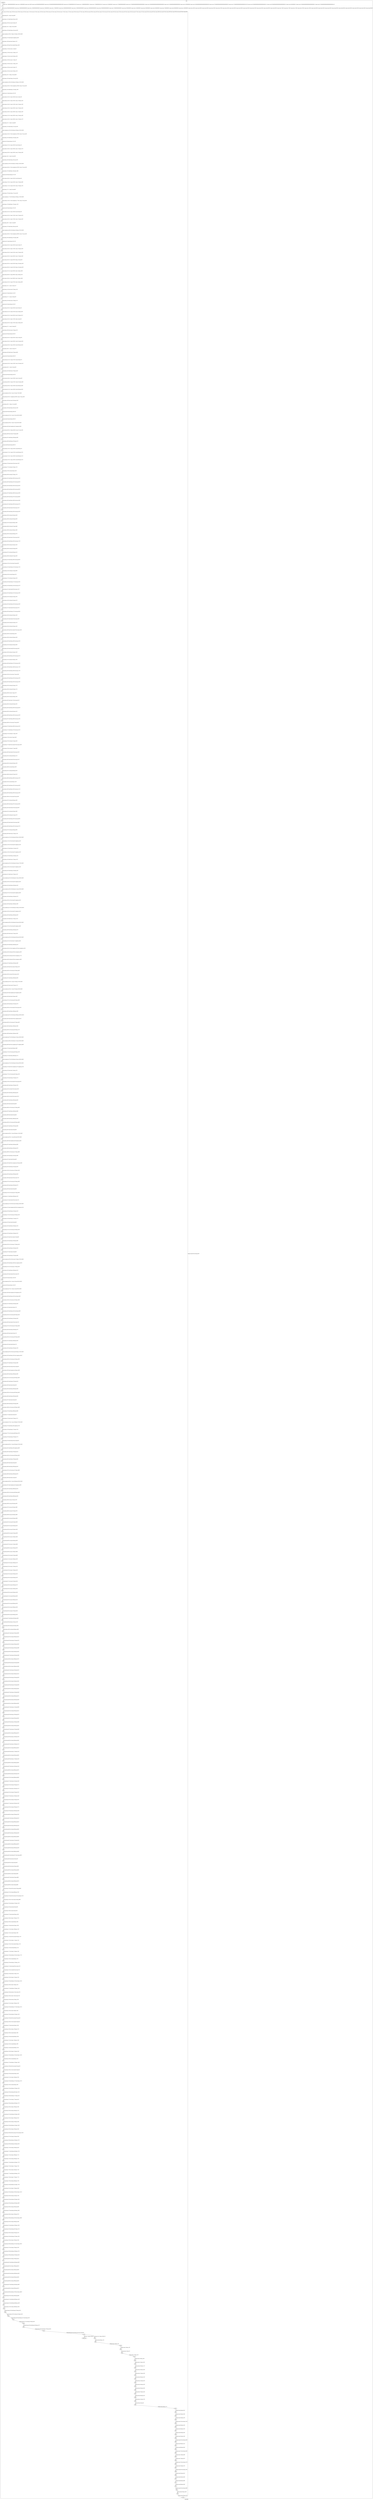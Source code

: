 digraph G {
label="Btor2XCFA";
subgraph cluster_0 {
label="main";
main_init[];
l1[];
l3[];
l4[];
l5[];
l6[];
l7[];
l8[];
l9[];
l10[];
l11[];
l12[];
l13[];
l14[];
l15[];
l16[];
l17[];
l18[];
l19[];
l20[];
l21[];
l22[];
l23[];
l24[];
l25[];
l26[];
l27[];
l28[];
l29[];
l30[];
l31[];
l32[];
l33[];
l34[];
l35[];
l36[];
l37[];
l38[];
l39[];
l40[];
l41[];
l42[];
l43[];
l44[];
l45[];
l46[];
l47[];
l48[];
l49[];
l50[];
l51[];
l52[];
l53[];
l54[];
l55[];
l56[];
l57[];
l58[];
l59[];
l60[];
l61[];
l62[];
l63[];
l64[];
l65[];
l66[];
l67[];
l68[];
l69[];
l70[];
l71[];
l72[];
l73[];
l74[];
l75[];
l76[];
l77[];
l78[];
l79[];
l80[];
l81[];
l82[];
l83[];
l84[];
l85[];
l86[];
l87[];
l88[];
l89[];
l90[];
l91[];
l92[];
l93[];
l94[];
l95[];
l96[];
l97[];
l98[];
l99[];
l100[];
l101[];
l102[];
l103[];
l104[];
l105[];
l106[];
l107[];
l108[];
l109[];
l110[];
l111[];
l112[];
l113[];
l114[];
l115[];
l116[];
l117[];
l118[];
l119[];
l120[];
l121[];
l122[];
l123[];
l124[];
l125[];
l126[];
l127[];
l128[];
l129[];
l130[];
l131[];
l132[];
l133[];
l134[];
l135[];
l136[];
l137[];
l138[];
l139[];
l140[];
l141[];
l142[];
l143[];
l144[];
l145[];
l146[];
l147[];
l148[];
l149[];
l150[];
l151[];
l152[];
l153[];
l154[];
l155[];
l156[];
l157[];
l158[];
l159[];
l160[];
l161[];
l162[];
l163[];
l164[];
l165[];
l166[];
l167[];
l168[];
l169[];
l170[];
l171[];
l172[];
l173[];
l174[];
l175[];
l176[];
l177[];
l178[];
l179[];
l180[];
l181[];
l182[];
l183[];
l184[];
l185[];
l186[];
l187[];
l188[];
l189[];
l190[];
l191[];
l192[];
l193[];
l194[];
l195[];
l196[];
l197[];
l198[];
l199[];
l200[];
l201[];
l202[];
l203[];
l204[];
l205[];
l206[];
l207[];
l208[];
l209[];
l210[];
l211[];
l212[];
l213[];
l214[];
l215[];
l216[];
l217[];
l218[];
l219[];
l220[];
l221[];
l222[];
l223[];
l224[];
l225[];
l226[];
l227[];
l228[];
l229[];
l230[];
l231[];
l232[];
l233[];
l234[];
l235[];
l236[];
l237[];
l238[];
l239[];
l240[];
l241[];
l242[];
l243[];
l244[];
l245[];
l246[];
l247[];
l248[];
l249[];
l250[];
l251[];
l252[];
l253[];
l254[];
l255[];
l256[];
l257[];
l258[];
l259[];
l260[];
l261[];
l262[];
l263[];
l264[];
l265[];
l266[];
l267[];
l268[];
l269[];
l270[];
l271[];
l272[];
l273[];
l274[];
l275[];
l276[];
l277[];
l278[];
l279[];
l280[];
l281[];
l282[];
l283[];
l284[];
l285[];
l286[];
l287[];
l288[];
l289[];
l290[];
l291[];
l292[];
l293[];
l294[];
l295[];
l296[];
l297[];
l298[];
l299[];
l300[];
l301[];
l302[];
l303[];
l304[];
l305[];
l306[];
l307[];
l308[];
l309[];
l310[];
l311[];
l312[];
l313[];
l314[];
l315[];
l316[];
l317[];
l318[];
l319[];
l320[];
l321[];
l322[];
l323[];
l324[];
l325[];
l326[];
l327[];
l328[];
l329[];
l330[];
l331[];
l332[];
l333[];
l334[];
l335[];
l336[];
l337[];
l338[];
l339[];
l340[];
l341[];
l342[];
l343[];
l344[];
l345[];
l346[];
l347[];
l348[];
l349[];
l350[];
l351[];
l352[];
l353[];
l354[];
l355[];
l356[];
l357[];
l358[];
l359[];
l360[];
l361[];
l362[];
l363[];
l364[];
l365[];
l366[];
l367[];
l368[];
l369[];
l370[];
l371[];
l372[];
l373[];
l374[];
l375[];
l376[];
l377[];
l378[];
l379[];
l380[];
l381[];
l382[];
l383[];
l384[];
l385[];
l386[];
l387[];
l388[];
l389[];
l390[];
l391[];
l392[];
l393[];
l394[];
l395[];
l396[];
l397[];
l398[];
l399[];
l400[];
l401[];
l402[];
l403[];
l404[];
l405[];
l406[];
l407[];
l408[];
l409[];
l410[];
l411[];
l412[];
l413[];
l414[];
l415[];
l416[];
l417[];
l418[];
l419[];
l420[];
l421[];
l422[];
l423[];
l424[];
l425[];
l426[];
l427[];
l428[];
l429[];
l430[];
l431[];
l432[];
l433[];
l434[];
l435[];
l436[];
l437[];
l438[];
l439[];
l440[];
l441[];
l442[];
l443[];
l444[];
l445[];
l446[];
l447[];
l448[];
l449[];
l450[];
l451[];
l452[];
l453[];
l454[];
l455[];
l456[];
l457[];
l458[];
l459[];
l460[];
l461[];
l462[];
l463[];
l464[];
l465[];
l466[];
l467[];
l468[];
l469[];
l470[];
l471[];
l472[];
l473[];
l474[];
l475[];
l476[];
l477[];
l478[];
l479[];
l480[];
l481[];
l482[];
l483[];
l484[];
l485[];
l486[];
l487[];
l488[];
l489[];
l490[];
l491[];
l492[];
l493[];
l494[];
l495[];
l496[];
l497[];
l498[];
l499[];
l500[];
l501[];
l502[];
l503[];
l504[];
l505[];
l506[];
l507[];
l508[];
l509[];
l510[];
l511[];
l512[];
l513[];
l514[];
l515[];
l516[];
l517[];
l518[];
l519[];
l520[];
l521[];
l522[];
l523[];
l524[];
l525[];
l526[];
l527[];
l528[];
l529[];
l530[];
l531[];
l532[];
l533[];
l534[];
l535[];
l536[];
l537[];
l538[];
l539[];
l540[];
l541[];
l542[];
l543[];
l544[];
l545[];
l546[];
l547[];
l548[];
l549[];
l550[];
l551[];
l552[];
l553[];
l554[];
l555[];
l556[];
l557[];
l558[];
l559[];
l560[];
l561[];
l562[];
l563[];
l564[];
l565[];
l566[];
l567[];
l568[];
l569[];
l570[];
l571[];
l572[];
l573[];
l574[];
l575[];
l576[];
l577[];
l578[];
l579[];
l580[];
l581[];
l582[];
l583[];
l584[];
l585[];
l586[];
l587[];
l588[];
l589[];
l590[];
l591[];
l592[];
l593[];
l594[];
l595[];
l596[];
l597[];
l598[];
l599[];
l600[];
l601[];
l602[];
l603[];
l604[];
l605[];
l606[];
l607[];
l608[];
l609[];
l610[];
l611[];
l612[];
l613[];
l614[];
l615[];
l616[];
l617[];
l618[];
l619[];
l620[];
l621[];
l622[];
l623[];
l624[];
l625[];
l626[];
l627[];
l628[];
l629[];
l630[];
l631[];
main_error[];
l632[];
l633[];
l634[];
l635[];
l636[];
l637[];
l638[];
l639[];
l640[];
l641[];
l642[];
l643[];
l644[];
l645[];
l646[];
l647[];
l648[];
l649[];
l650[];
l651[];
l652[];
l653[];
l654[];
l655[];
l656[];
l657[];
l658[];
l659[];
l660[];
l661[];
l662[];
l663[];
l664[];
l665[];
l666[];
l667[];
l668[];
l669[];
l670[];
l671[];
l672[];
l673[];
l674[];
l675[];
main_init -> l1 [label="[(assign const_7 #b0000000000000000),(assign const_14 #b00000000),(assign const_43 #b0),(assign const_98 #b0000000000000000),(assign const_100 #b00000000000000000000000000010000),(assign const_102 #b0000000001001100),(assign const_111 #b0000000000000011),(assign const_117 #b0000000001001101),(assign const_122 #b00000001),(assign const_127 #b0000000000000000),(assign const_137 #b00000000000000000000000000000001),(assign const_138 #b00000000000000000000000000000000),(assign const_212 #b000000000000000000000000),(assign const_231 #b00000000),(assign const_253 #b00000000000000000000000000000100),(assign const_257 #b00000000000000000000000000000010),(assign const_417 #b00000000000000000000000001001100),(assign const_425 #b00000000000000000000000000001011),(assign const_435 #b00000000000000000000000000000101),(assign const_494 #b00000011),(assign const_513 #b00000000000000000000000000000011),(assign const_572 #b00000000000000000000000000000110)] "];
l3 -> l4 [label="[(havoc input_126),(havoc input_128),(havoc input_129),(havoc input_130),(havoc input_131),(havoc input_132),(havoc input_133),(havoc input_150),(havoc input_161),(havoc input_162),(havoc input_173),(havoc input_174),(havoc input_185),(havoc input_197),(havoc input_198),(havoc input_199),(havoc input_200),(havoc input_201),(havoc input_202),(havoc input_203),(havoc input_216),(havoc input_230),(havoc input_232),(havoc input_237),(havoc input_247),(havoc input_282),(havoc input_285),(havoc input_288),(havoc input_302),(havoc input_309),(havoc input_328),(havoc input_343),(havoc input_361)] "];
l4 -> l5 [label="[(assign binary_99 (++ state_19 const_98))] "];
l5 -> l6 [label="[(assign binary_101 (bvashr binary_99 const_100))] "];
l6 -> l7 [label="[(assign binary_103 (bvxor const_102 state_10))] "];
l7 -> l8 [label="[(assign binary_104 (++ binary_103 const_98))] "];
l8 -> l9 [label="[(assign binary_105 (bvashr binary_104 const_100))] "];
l9 -> l10 [label="[(assign comparison_106 (ite (= binary_101 binary_105) #b1 #b0))] "];
l10 -> l11 [label="[(assign binary_107 (bvand state_62 comparison_106))] "];
l11 -> l12 [label="[(assign binary_108 (bvand state_54 binary_107))] "];
l12 -> l13 [label="[(assign binary_109 (bvand (bvnot state_96) binary_108))] "];
l13 -> l14 [label="[(assign binary_112 (bvxor const_111 state_8))] "];
l14 -> l15 [label="[(assign binary_113 (bvxor const_111 binary_112))] "];
l15 -> l16 [label="[(assign binary_115 (bvxor const_102 binary_103))] "];
l16 -> l17 [label="[(assign binary_118 (bvxor const_117 state_12))] "];
l17 -> l18 [label="[(assign binary_119 (bvxor const_117 binary_118))] "];
l18 -> l19 [label="[(assign binary_123 (bvxor const_122 state_17))] "];
l19 -> l20 [label="[(assign binary_124 (bvxor const_122 binary_123))] "];
l20 -> l21 [label="[(assign binary_134 (++ binary_118 const_98))] "];
l21 -> l22 [label="[(assign binary_135 (bvashr binary_134 const_100))] "];
l22 -> l23 [label="[(assign comparison_136 (ite (bvule binary_135 binary_101) #b1 #b0))] "];
l23 -> l24 [label="[(assign ternary_139 (ite (= (bvnot comparison_136) #b1) const_137 const_138))] "];
l24 -> l25 [label="[(assign binary_140 (bvadd binary_101 ternary_139))] "];
l25 -> l26 [label="[(assign slice_141 (extract binary_140 0 16))] "];
l26 -> l27 [label="[(assign ternary_142 (ite (= input_133 #b1) slice_141 state_19))] "];
l27 -> l28 [label="[(assign ternary_143 (ite (= input_132 #b1) const_127 ternary_142))] "];
l28 -> l29 [label="[(assign ternary_144 (ite (= input_131 #b1) const_127 ternary_143))] "];
l29 -> l30 [label="[(assign ternary_145 (ite (= input_130 #b1) const_127 ternary_144))] "];
l30 -> l31 [label="[(assign ternary_146 (ite (= input_129 #b1) const_127 ternary_145))] "];
l31 -> l32 [label="[(assign ternary_147 (ite (= input_128 #b1) const_127 ternary_146))] "];
l32 -> l33 [label="[(assign ternary_148 (ite (= input_126 #b1) const_127 ternary_147))] "];
l33 -> l34 [label="[(assign binary_151 (++ state_21 const_98))] "];
l34 -> l35 [label="[(assign binary_152 (bvashr binary_151 const_100))] "];
l35 -> l36 [label="[(assign comparison_153 (ite (bvule binary_135 binary_152) #b1 #b0))] "];
l36 -> l37 [label="[(assign ternary_154 (ite (= (bvnot comparison_153) #b1) const_137 const_138))] "];
l37 -> l38 [label="[(assign binary_155 (bvadd binary_152 ternary_154))] "];
l38 -> l39 [label="[(assign slice_156 (extract binary_155 0 16))] "];
l39 -> l40 [label="[(assign ternary_157 (ite (= input_133 #b1) slice_156 state_21))] "];
l40 -> l41 [label="[(assign ternary_158 (ite (= input_150 #b1) const_127 ternary_157))] "];
l41 -> l42 [label="[(assign ternary_159 (ite (= input_129 #b1) const_127 ternary_158))] "];
l42 -> l43 [label="[(assign binary_163 (++ state_23 const_98))] "];
l43 -> l44 [label="[(assign binary_164 (bvashr binary_163 const_100))] "];
l44 -> l45 [label="[(assign comparison_165 (ite (bvule binary_135 binary_164) #b1 #b0))] "];
l45 -> l46 [label="[(assign ternary_166 (ite (= (bvnot comparison_165) #b1) const_137 const_138))] "];
l46 -> l47 [label="[(assign binary_167 (bvadd binary_164 ternary_166))] "];
l47 -> l48 [label="[(assign slice_168 (extract binary_167 0 16))] "];
l48 -> l49 [label="[(assign ternary_169 (ite (= input_133 #b1) slice_168 state_23))] "];
l49 -> l50 [label="[(assign ternary_170 (ite (= input_162 #b1) const_127 ternary_169))] "];
l50 -> l51 [label="[(assign ternary_171 (ite (= input_161 #b1) const_127 ternary_170))] "];
l51 -> l52 [label="[(assign binary_175 (++ state_25 const_98))] "];
l52 -> l53 [label="[(assign binary_176 (bvashr binary_175 const_100))] "];
l53 -> l54 [label="[(assign comparison_177 (ite (bvule binary_135 binary_176) #b1 #b0))] "];
l54 -> l55 [label="[(assign ternary_178 (ite (= (bvnot comparison_177) #b1) const_137 const_138))] "];
l55 -> l56 [label="[(assign binary_179 (bvadd binary_176 ternary_178))] "];
l56 -> l57 [label="[(assign slice_180 (extract binary_179 0 16))] "];
l57 -> l58 [label="[(assign ternary_181 (ite (= input_133 #b1) slice_180 state_25))] "];
l58 -> l59 [label="[(assign ternary_182 (ite (= input_174 #b1) const_127 ternary_181))] "];
l59 -> l60 [label="[(assign ternary_183 (ite (= input_173 #b1) const_127 ternary_182))] "];
l60 -> l61 [label="[(assign binary_186 (++ state_27 const_98))] "];
l61 -> l62 [label="[(assign binary_187 (bvashr binary_186 const_100))] "];
l62 -> l63 [label="[(assign comparison_188 (ite (bvule binary_135 binary_187) #b1 #b0))] "];
l63 -> l64 [label="[(assign ternary_189 (ite (= (bvnot comparison_188) #b1) const_137 const_138))] "];
l64 -> l65 [label="[(assign binary_190 (bvadd binary_187 ternary_189))] "];
l65 -> l66 [label="[(assign slice_191 (extract binary_190 0 16))] "];
l66 -> l67 [label="[(assign ternary_192 (ite (= input_133 #b1) slice_191 state_27))] "];
l67 -> l68 [label="[(assign ternary_193 (ite (= input_174 #b1) const_127 ternary_192))] "];
l68 -> l69 [label="[(assign ternary_194 (ite (= input_161 #b1) const_127 ternary_193))] "];
l69 -> l70 [label="[(assign ternary_195 (ite (= input_185 #b1) const_127 ternary_194))] "];
l70 -> l71 [label="[(assign ternary_204 (ite (= input_203 #b1) binary_123 state_29))] "];
l71 -> l72 [label="[(assign ternary_205 (ite (= input_202 #b1) binary_123 ternary_204))] "];
l72 -> l73 [label="[(assign ternary_206 (ite (= input_201 #b1) binary_123 ternary_205))] "];
l73 -> l74 [label="[(assign ternary_207 (ite (= input_200 #b1) state_15 ternary_206))] "];
l74 -> l75 [label="[(assign ternary_208 (ite (= input_199 #b1) state_15 ternary_207))] "];
l75 -> l76 [label="[(assign ternary_209 (ite (= input_198 #b1) state_15 ternary_208))] "];
l76 -> l77 [label="[(assign ternary_210 (ite (= input_197 #b1) state_15 ternary_209))] "];
l77 -> l78 [label="[(assign binary_213 (++ const_212 state_31))] "];
l78 -> l79 [label="[(assign binary_214 (bvsub const_137 binary_213))] "];
l79 -> l80 [label="[(assign slice_215 (extract binary_214 0 8))] "];
l80 -> l81 [label="[(assign binary_217 (++ const_212 state_33))] "];
l81 -> l82 [label="[(assign binary_218 (bvand const_137 binary_217))] "];
l82 -> l83 [label="[(assign slice_219 (extract binary_218 0 8))] "];
l83 -> l84 [label="[(assign ternary_220 (ite (= input_216 #b1) slice_219 state_31))] "];
l84 -> l85 [label="[(assign ternary_221 (ite (= input_161 #b1) slice_215 ternary_220))] "];
l85 -> l86 [label="[(assign ternary_222 (ite (= input_185 #b1) slice_215 ternary_221))] "];
l86 -> l87 [label="[(assign ternary_224 (ite (= input_174 #b1) state_41 state_33))] "];
l87 -> l88 [label="[(assign ternary_225 (ite (= input_173 #b1) state_41 ternary_224))] "];
l88 -> l89 [label="[(assign binary_227 (++ const_212 state_35))] "];
l89 -> l90 [label="[(assign binary_228 (bvsub const_137 binary_227))] "];
l90 -> l91 [label="[(assign slice_229 (extract binary_228 0 8))] "];
l91 -> l92 [label="[(assign ternary_233 (ite (= input_232 #b1) const_231 state_35))] "];
l92 -> l93 [label="[(assign ternary_234 (ite (= input_230 #b1) const_231 ternary_233))] "];
l93 -> l94 [label="[(assign ternary_235 (ite (= input_126 #b1) slice_229 ternary_234))] "];
l94 -> l95 [label="[(assign binary_238 (++ const_212 state_37))] "];
l95 -> l96 [label="[(assign binary_239 (bvadd const_137 binary_238))] "];
l96 -> l97 [label="[(assign slice_240 (extract binary_239 0 8))] "];
l97 -> l98 [label="[(assign ternary_241 (ite (= input_237 #b1) slice_240 state_37))] "];
l98 -> l99 [label="[(assign ternary_242 (ite (= input_132 #b1) const_122 ternary_241))] "];
l99 -> l100 [label="[(assign binary_244 (++ const_212 state_39))] "];
l100 -> l101 [label="[(assign binary_245 (bvadd const_137 binary_244))] "];
l101 -> l102 [label="[(assign slice_246 (extract binary_245 0 8))] "];
l102 -> l103 [label="[(assign ternary_248 (ite (= input_150 #b1) const_231 state_39))] "];
l103 -> l104 [label="[(assign ternary_249 (ite (= input_247 #b1) const_231 ternary_248))] "];
l104 -> l105 [label="[(assign ternary_250 (ite (= input_129 #b1) slice_246 ternary_249))] "];
l105 -> l106 [label="[(assign ternary_251 (ite (= input_128 #b1) slice_246 ternary_250))] "];
l106 -> l107 [label="[(assign comparison_254 (ite (= const_122 state_37) #b1 #b0))] "];
l107 -> l108 [label="[(assign ternary_255 (ite (= comparison_254 #b1) const_137 const_138))] "];
l108 -> l109 [label="[(assign binary_256 (bvmul const_253 ternary_255))] "];
l109 -> l110 [label="[(assign binary_258 (++ binary_112 const_98))] "];
l110 -> l111 [label="[(assign binary_259 (bvashr binary_258 const_100))] "];
l111 -> l112 [label="[(assign slice_260 (extract binary_259 8 32))] "];
l112 -> l113 [label="[(assign comparison_261 (ite (= const_212 slice_260) #b1 #b0))] "];
l113 -> l114 [label="[(assign slice_262 (extract binary_259 0 8))] "];
l114 -> l115 [label="[(assign comparison_263 (ite (= state_37 slice_262) #b1 #b0))] "];
l115 -> l116 [label="[(assign binary_264 (bvand comparison_261 comparison_263))] "];
l116 -> l117 [label="[(assign ternary_265 (ite (= binary_264 #b1) const_137 const_138))] "];
l117 -> l118 [label="[(assign binary_266 (bvmul const_257 ternary_265))] "];
l118 -> l119 [label="[(assign binary_267 (bvadd binary_256 binary_266))] "];
l119 -> l120 [label="[(assign binary_268 (bvadd binary_267 binary_227))] "];
l120 -> l121 [label="[(assign slice_269 (extract binary_268 0 8))] "];
l121 -> l122 [label="[(assign ternary_270 (ite (= input_150 #b1) slice_269 state_41))] "];
l122 -> l123 [label="[(assign ternary_271 (ite (= input_247 #b1) slice_269 ternary_270))] "];
l123 -> l124 [label="[(assign ternary_272 (ite (= input_129 #b1) slice_269 ternary_271))] "];
l124 -> l125 [label="[(assign ternary_273 (ite (= input_128 #b1) slice_269 ternary_272))] "];
l125 -> l126 [label="[(assign binary_276 (bvand state_46 (bvnot input_216)))] "];
l126 -> l127 [label="[(assign binary_277 (bvor binary_276 input_174))] "];
l127 -> l128 [label="[(assign binary_279 (bvor state_48 input_216))] "];
l128 -> l129 [label="[(assign binary_280 (bvor binary_279 input_173))] "];
l129 -> l130 [label="[(assign binary_281 (bvand binary_280 (bvnot input_162)))] "];
l130 -> l131 [label="[(assign binary_283 (bvand binary_281 (bvnot input_282)))] "];
l131 -> l132 [label="[(assign binary_284 (bvand binary_283 (bvnot input_200)))] "];
l132 -> l133 [label="[(assign binary_286 (bvand binary_284 (bvnot input_285)))] "];
l133 -> l134 [label="[(assign binary_287 (bvand binary_286 (bvnot input_199)))] "];
l134 -> l135 [label="[(assign binary_289 (bvand binary_287 (bvnot input_288)))] "];
l135 -> l136 [label="[(assign binary_290 (bvand binary_289 (bvnot input_198)))] "];
l136 -> l137 [label="[(assign binary_291 (bvand binary_290 (bvnot input_197)))] "];
l137 -> l138 [label="[(assign binary_293 (bvand state_50 (bvnot input_161)))] "];
l138 -> l139 [label="[(assign binary_294 (bvand binary_293 (bvnot input_185)))] "];
l139 -> l140 [label="[(assign binary_295 (bvor binary_294 input_200))] "];
l140 -> l141 [label="[(assign binary_296 (bvor binary_295 input_285))] "];
l141 -> l142 [label="[(assign binary_297 (bvor binary_296 input_199))] "];
l142 -> l143 [label="[(assign binary_298 (bvor binary_297 input_288))] "];
l143 -> l144 [label="[(assign binary_299 (bvor binary_298 input_198))] "];
l144 -> l145 [label="[(assign binary_300 (bvor binary_299 input_197))] "];
l145 -> l146 [label="[(assign binary_303 (bvand state_52 (bvnot input_302)))] "];
l146 -> l147 [label="[(assign binary_304 (bvand binary_303 (bvnot input_173)))] "];
l147 -> l148 [label="[(assign binary_305 (bvor binary_304 input_162))] "];
l148 -> l149 [label="[(assign binary_306 (bvor binary_305 input_282))] "];
l149 -> l150 [label="[(assign binary_307 (bvor binary_306 input_161))] "];
l150 -> l151 [label="[(assign binary_308 (bvor binary_307 input_185))] "];
l151 -> l152 [label="[(assign binary_310 (bvand binary_308 (bvnot input_309)))] "];
l152 -> l153 [label="[(assign binary_312 (bvor (bvnot state_54) input_302))] "];
l153 -> l154 [label="[(assign binary_313 (bvand binary_312 (bvnot input_174)))] "];
l154 -> l155 [label="[(assign binary_314 (bvor binary_313 input_309))] "];
l155 -> l156 [label="[(assign binary_316 (bvor state_56 input_237))] "];
l156 -> l157 [label="[(assign binary_317 (bvor binary_316 input_132))] "];
l157 -> l158 [label="[(assign binary_318 (bvand binary_317 (bvnot input_150)))] "];
l158 -> l159 [label="[(assign binary_319 (bvand binary_318 (bvnot input_247)))] "];
l159 -> l160 [label="[(assign binary_321 (bvand state_58 (bvnot input_131)))] "];
l160 -> l161 [label="[(assign binary_322 (bvand binary_321 (bvnot input_130)))] "];
l161 -> l162 [label="[(assign binary_323 (bvor binary_322 input_150))] "];
l162 -> l163 [label="[(assign binary_324 (bvor binary_323 input_247))] "];
l163 -> l164 [label="[(assign binary_325 (bvand binary_324 (bvnot input_126)))] "];
l164 -> l165 [label="[(assign binary_327 (bvand state_60 (bvnot input_237)))] "];
l165 -> l166 [label="[(assign binary_329 (bvand binary_327 (bvnot input_328)))] "];
l166 -> l167 [label="[(assign binary_330 (bvor binary_329 input_126))] "];
l167 -> l168 [label="[(assign binary_332 (bvand state_62 (bvnot input_230)))] "];
l168 -> l169 [label="[(assign binary_333 (bvor binary_332 input_131))] "];
l169 -> l170 [label="[(assign binary_334 (bvor binary_333 input_130))] "];
l170 -> l171 [label="[(assign binary_336 (bvand (bvnot state_64) (bvnot input_232)))] "];
l171 -> l172 [label="[(assign binary_338 (bvor state_66 input_232))] "];
l172 -> l173 [label="[(assign binary_339 (bvor binary_338 input_230))] "];
l173 -> l174 [label="[(assign binary_340 (bvand binary_339 (bvnot input_132)))] "];
l174 -> l175 [label="[(assign binary_341 (bvor binary_340 input_328))] "];
l175 -> l176 [label="[(assign binary_344 (bvand state_68 (bvnot input_343)))] "];
l176 -> l177 [label="[(assign binary_345 (bvor binary_344 input_150))] "];
l177 -> l178 [label="[(assign binary_346 (bvand binary_345 (bvnot input_247)))] "];
l178 -> l179 [label="[(assign binary_347 (bvor binary_346 input_129))] "];
l179 -> l180 [label="[(assign binary_348 (bvand binary_347 (bvnot input_128)))] "];
l180 -> l181 [label="[(assign binary_349 (bvand binary_348 (bvnot input_174)))] "];
l181 -> l182 [label="[(assign binary_350 (bvand binary_349 (bvnot input_173)))] "];
l182 -> l183 [label="[(assign binary_352 (bvor (bvnot state_70) input_343))] "];
l183 -> l184 [label="[(assign binary_353 (bvand binary_352 (bvnot input_150)))] "];
l184 -> l185 [label="[(assign binary_354 (bvand binary_353 (bvnot input_129)))] "];
l185 -> l186 [label="[(assign binary_355 (bvor binary_354 input_174))] "];
l186 -> l187 [label="[(assign binary_356 (bvor binary_355 input_173))] "];
l187 -> l188 [label="[(assign binary_358 (bvor state_72 input_247))] "];
l188 -> l189 [label="[(assign binary_359 (bvor binary_358 input_128))] "];
l189 -> l190 [label="[(assign binary_362 (bvand state_74 (bvnot input_361)))] "];
l190 -> l191 [label="[(assign binary_363 (bvor binary_362 input_162))] "];
l191 -> l192 [label="[(assign binary_364 (bvand binary_363 (bvnot input_282)))] "];
l192 -> l193 [label="[(assign binary_365 (bvor binary_364 input_161))] "];
l193 -> l194 [label="[(assign binary_366 (bvand binary_365 (bvnot input_185)))] "];
l194 -> l195 [label="[(assign binary_367 (bvand binary_366 (bvnot input_126)))] "];
l195 -> l196 [label="[(assign binary_369 (bvor (bvnot state_76) input_361))] "];
l196 -> l197 [label="[(assign binary_370 (bvand binary_369 (bvnot input_162)))] "];
l197 -> l198 [label="[(assign binary_371 (bvand binary_370 (bvnot input_161)))] "];
l198 -> l199 [label="[(assign binary_372 (bvor binary_371 input_126))] "];
l199 -> l200 [label="[(assign binary_374 (bvor state_78 input_282))] "];
l200 -> l201 [label="[(assign binary_375 (bvor binary_374 input_185))] "];
l201 -> l202 [label="[(assign binary_377 (bvand (bvnot state_80) (bvnot input_203)))] "];
l202 -> l203 [label="[(assign binary_378 (bvor binary_377 input_328))] "];
l203 -> l204 [label="[(assign binary_380 (bvand state_82 (bvnot input_202)))] "];
l204 -> l205 [label="[(assign binary_381 (bvor binary_380 input_131))] "];
l205 -> l206 [label="[(assign binary_383 (bvand state_84 (bvnot input_201)))] "];
l206 -> l207 [label="[(assign binary_384 (bvor binary_383 input_130))] "];
l207 -> l208 [label="[(assign binary_386 (bvor state_86 input_203))] "];
l208 -> l209 [label="[(assign binary_387 (bvor binary_386 input_202))] "];
l209 -> l210 [label="[(assign binary_388 (bvor binary_387 input_201))] "];
l210 -> l211 [label="[(assign binary_389 (bvand binary_388 (bvnot input_132)))] "];
l211 -> l212 [label="[(assign binary_391 (bvor state_88 input_132))] "];
l212 -> l213 [label="[(assign binary_392 (bvand binary_391 (bvnot input_328)))] "];
l213 -> l214 [label="[(assign binary_393 (bvand binary_392 (bvnot input_131)))] "];
l214 -> l215 [label="[(assign binary_394 (bvand binary_393 (bvnot input_130)))] "];
l215 -> l216 [label="[(assign binary_396 (bvor (bvnot state_90) input_285))] "];
l216 -> l217 [label="[(assign binary_397 (bvor binary_396 input_199))] "];
l217 -> l218 [label="[(assign binary_398 (bvand binary_397 (bvnot input_198)))] "];
l218 -> l219 [label="[(assign binary_400 (bvand state_92 (bvnot input_285)))] "];
l219 -> l220 [label="[(assign binary_401 (bvor binary_400 input_198))] "];
l220 -> l221 [label="[(assign binary_402 (bvor binary_401 input_197))] "];
l221 -> l222 [label="[(assign binary_403 (bvand binary_402 (bvnot input_309)))] "];
l222 -> l223 [label="[(assign binary_405 (bvand state_94 (bvnot input_199)))] "];
l223 -> l224 [label="[(assign binary_406 (bvand binary_405 (bvnot input_197)))] "];
l224 -> l225 [label="[(assign binary_407 (bvor binary_406 input_309))] "];
l225 -> l226 [label="[(assign binary_409 (bvadd const_137 binary_176))] "];
l226 -> l227 [label="[(assign comparison_410 (ite (bvule binary_409 const_138) #b1 #b0))] "];
l227 -> l228 [label="[(assign binary_411 (bvor (bvnot state_46) comparison_410))] "];
l228 -> l229 [label="[(assign binary_412 (bvor (bvnot state_48) comparison_410))] "];
l229 -> l230 [label="[(assign binary_413 (bvand binary_411 binary_412))] "];
l230 -> l231 [label="[(assign binary_414 (bvor (bvnot state_50) comparison_410))] "];
l231 -> l232 [label="[(assign binary_415 (bvand binary_413 binary_414))] "];
l232 -> l233 [label="[(assign binary_416 (bvadd const_137 binary_187))] "];
l233 -> l234 [label="[(assign comparison_418 (ite (bvule binary_416 const_417) #b1 #b0))] "];
l234 -> l235 [label="[(assign binary_419 (bvor (bvnot state_52) comparison_418))] "];
l235 -> l236 [label="[(assign binary_420 (bvand binary_415 binary_419))] "];
l236 -> l237 [label="[(assign binary_421 (bvadd const_137 binary_101))] "];
l237 -> l238 [label="[(assign comparison_422 (ite (bvule binary_421 const_138) #b1 #b0))] "];
l238 -> l239 [label="[(assign binary_423 (bvor (bvnot state_56) comparison_422))] "];
l239 -> l240 [label="[(assign binary_424 (bvand binary_420 binary_423))] "];
l240 -> l241 [label="[(assign comparison_426 (ite (bvule binary_421 const_425) #b1 #b0))] "];
l241 -> l242 [label="[(assign binary_427 (bvor (bvnot state_58) comparison_426))] "];
l242 -> l243 [label="[(assign binary_428 (bvand binary_424 binary_427))] "];
l243 -> l244 [label="[(assign binary_429 (bvor (bvnot state_60) comparison_422))] "];
l244 -> l245 [label="[(assign binary_430 (bvand binary_428 binary_429))] "];
l245 -> l246 [label="[(assign comparison_431 (ite (bvule binary_421 binary_105) #b1 #b0))] "];
l246 -> l247 [label="[(assign binary_432 (bvor (bvnot state_62) comparison_431))] "];
l247 -> l248 [label="[(assign binary_433 (bvand binary_430 binary_432))] "];
l248 -> l249 [label="[(assign binary_434 (bvadd const_137 binary_152))] "];
l249 -> l250 [label="[(assign comparison_436 (ite (bvule binary_434 const_435) #b1 #b0))] "];
l250 -> l251 [label="[(assign binary_437 (bvor (bvnot state_68) comparison_436))] "];
l251 -> l252 [label="[(assign binary_438 (bvand binary_433 binary_437))] "];
l252 -> l253 [label="[(assign binary_439 (bvadd const_137 binary_164))] "];
l253 -> l254 [label="[(assign comparison_440 (ite (bvule binary_439 const_435) #b1 #b0))] "];
l254 -> l255 [label="[(assign binary_441 (bvor (bvnot state_74) comparison_440))] "];
l255 -> l256 [label="[(assign binary_442 (bvand binary_438 binary_441))] "];
l256 -> l257 [label="[(assign binary_443 (bvor (bvnot comparison_136) (bvnot comparison_153)))] "];
l257 -> l258 [label="[(assign binary_444 (bvor binary_443 (bvnot comparison_165)))] "];
l258 -> l259 [label="[(assign binary_445 (bvor binary_444 (bvnot comparison_177)))] "];
l259 -> l260 [label="[(assign binary_446 (bvor binary_445 (bvnot comparison_188)))] "];
l260 -> l261 [label="[(assign binary_447 (bvand binary_442 binary_446))] "];
l261 -> l262 [label="[(assign binary_448 (bvand (bvnot state_44) binary_447))] "];
l262 -> l263 [label="[(assign binary_449 (bvor (bvnot input_133) binary_448))] "];
l263 -> l264 [label="[(assign binary_450 (bvor state_46 (bvnot input_216)))] "];
l264 -> l265 [label="[(assign binary_451 (bvand binary_449 binary_450))] "];
l265 -> l266 [label="[(assign comparison_452 (ite (= const_417 binary_187) #b1 #b0))] "];
l266 -> l267 [label="[(assign binary_453 (bvand const_257 binary_217))] "];
l267 -> l268 [label="[(assign comparison_454 (ite (= const_257 binary_453) #b1 #b0))] "];
l268 -> l269 [label="[(assign binary_455 (bvand comparison_452 comparison_454))] "];
l269 -> l270 [label="[(assign binary_456 (bvand state_52 binary_455))] "];
l270 -> l271 [label="[(assign binary_457 (bvor (bvnot input_302) binary_456))] "];
l271 -> l272 [label="[(assign binary_458 (bvand binary_451 binary_457))] "];
l272 -> l273 [label="[(assign binary_459 (bvor (bvnot state_64) (bvnot input_232)))] "];
l273 -> l274 [label="[(assign binary_460 (bvand binary_458 binary_459))] "];
l274 -> l275 [label="[(assign comparison_461 (ite (bvule binary_259 binary_238) #b1 #b0))] "];
l275 -> l276 [label="[(assign binary_462 (bvand state_60 (bvnot comparison_461)))] "];
l276 -> l277 [label="[(assign binary_463 (bvor (bvnot input_237) binary_462))] "];
l277 -> l278 [label="[(assign binary_464 (bvand binary_460 binary_463))] "];
l278 -> l279 [label="[(assign binary_465 (bvor (bvnot input_230) binary_107))] "];
l279 -> l280 [label="[(assign binary_466 (bvand binary_464 binary_465))] "];
l280 -> l281 [label="[(assign comparison_467 (ite (bvule binary_152 const_138) #b1 #b0))] "];
l281 -> l282 [label="[(assign comparison_468 (ite (bvule binary_152 const_435) #b1 #b0))] "];
l282 -> l283 [label="[(assign binary_469 (bvand (bvnot comparison_467) comparison_468))] "];
l283 -> l284 [label="[(assign binary_470 (bvand state_68 binary_469))] "];
l284 -> l285 [label="[(assign binary_471 (bvor (bvnot input_343) binary_470))] "];
l285 -> l286 [label="[(assign binary_472 (bvand binary_466 binary_471))] "];
l286 -> l287 [label="[(assign comparison_473 (ite (bvule binary_164 const_138) #b1 #b0))] "];
l287 -> l288 [label="[(assign comparison_474 (ite (bvule binary_164 const_435) #b1 #b0))] "];
l288 -> l289 [label="[(assign binary_475 (bvand (bvnot comparison_473) comparison_474))] "];
l289 -> l290 [label="[(assign binary_476 (bvand state_74 binary_475))] "];
l290 -> l291 [label="[(assign binary_477 (bvor (bvnot input_361) binary_476))] "];
l291 -> l292 [label="[(assign binary_478 (bvand binary_472 binary_477))] "];
l292 -> l293 [label="[(assign binary_479 (bvor (bvnot state_80) (bvnot input_203)))] "];
l293 -> l294 [label="[(assign binary_480 (bvand binary_478 binary_479))] "];
l294 -> l295 [label="[(assign binary_481 (bvor state_82 (bvnot input_202)))] "];
l295 -> l296 [label="[(assign binary_482 (bvand binary_480 binary_481))] "];
l296 -> l297 [label="[(assign binary_483 (bvor state_84 (bvnot input_201)))] "];
l297 -> l298 [label="[(assign binary_484 (bvand binary_482 binary_483))] "];
l298 -> l299 [label="[(assign binary_485 (bvand state_66 state_86))] "];
l299 -> l300 [label="[(assign binary_486 (bvor (bvnot input_132) binary_485))] "];
l300 -> l301 [label="[(assign binary_487 (bvand binary_484 binary_486))] "];
l301 -> l302 [label="[(assign binary_488 (bvand state_60 state_88))] "];
l302 -> l303 [label="[(assign binary_489 (bvand binary_488 binary_264))] "];
l303 -> l304 [label="[(assign binary_490 (bvor (bvnot input_328) binary_489))] "];
l304 -> l305 [label="[(assign binary_491 (bvand binary_487 binary_490))] "];
l305 -> l306 [label="[(assign binary_492 (bvand state_58 state_88))] "];
l306 -> l307 [label="[(assign comparison_493 (ite (= const_425 binary_101) #b1 #b0))] "];
l307 -> l308 [label="[(assign comparison_495 (ite (= const_494 state_39) #b1 #b0))] "];
l308 -> l309 [label="[(assign binary_496 (bvand comparison_493 comparison_495))] "];
l309 -> l310 [label="[(assign binary_497 (bvand binary_264 binary_496))] "];
l310 -> l311 [label="[(assign binary_498 (bvand binary_492 binary_497))] "];
l311 -> l312 [label="[(assign binary_499 (bvor (bvnot input_131) binary_498))] "];
l312 -> l313 [label="[(assign binary_500 (bvand binary_491 binary_499))] "];
l313 -> l314 [label="[(assign binary_501 (bvand state_58 state_88))] "];
l314 -> l315 [label="[(assign binary_502 (bvand (bvnot comparison_461) binary_496))] "];
l315 -> l316 [label="[(assign binary_503 (bvand binary_501 binary_502))] "];
l316 -> l317 [label="[(assign binary_504 (bvor (bvnot input_130) binary_503))] "];
l317 -> l318 [label="[(assign binary_505 (bvand binary_500 binary_504))] "];
l318 -> l319 [label="[(assign binary_506 (bvand state_56 (bvnot state_70)))] "];
l319 -> l320 [label="[(assign binary_507 (bvor (bvnot input_150) binary_506))] "];
l320 -> l321 [label="[(assign binary_508 (bvand binary_505 binary_507))] "];
l321 -> l322 [label="[(assign binary_509 (bvand state_56 state_68))] "];
l322 -> l323 [label="[(assign binary_510 (bvor (bvnot input_247) binary_509))] "];
l323 -> l324 [label="[(assign binary_511 (bvand binary_508 binary_510))] "];
l324 -> l325 [label="[(assign binary_512 (bvand state_58 (bvnot state_70)))] "];
l325 -> l326 [label="[(assign comparison_514 (ite (bvule const_513 binary_244) #b1 #b0))] "];
l326 -> l327 [label="[(assign binary_515 (bvand comparison_493 (bvnot comparison_514)))] "];
l327 -> l328 [label="[(assign binary_516 (bvand binary_512 binary_515))] "];
l328 -> l329 [label="[(assign binary_517 (bvor (bvnot input_129) binary_516))] "];
l329 -> l330 [label="[(assign binary_518 (bvand binary_511 binary_517))] "];
l330 -> l331 [label="[(assign binary_519 (bvand state_58 state_68))] "];
l331 -> l332 [label="[(assign binary_520 (bvand binary_519 binary_515))] "];
l332 -> l333 [label="[(assign binary_521 (bvor (bvnot input_128) binary_520))] "];
l333 -> l334 [label="[(assign binary_522 (bvand binary_518 binary_521))] "];
l334 -> l335 [label="[(assign binary_523 (bvand (bvnot state_54) state_68))] "];
l335 -> l336 [label="[(assign binary_524 (bvand binary_523 binary_469))] "];
l336 -> l337 [label="[(assign binary_525 (bvor (bvnot input_174) binary_524))] "];
l337 -> l338 [label="[(assign binary_526 (bvand binary_522 binary_525))] "];
l338 -> l339 [label="[(assign binary_527 (bvand state_52 state_68))] "];
l339 -> l340 [label="[(assign binary_528 (bvand binary_527 binary_469))] "];
l340 -> l341 [label="[(assign comparison_529 (ite (bvule const_417 binary_187) #b1 #b0))] "];
l341 -> l342 [label="[(assign binary_530 (bvand binary_528 (bvnot comparison_529)))] "];
l342 -> l343 [label="[(assign binary_531 (bvor (bvnot input_173) binary_530))] "];
l343 -> l344 [label="[(assign binary_532 (bvand binary_526 binary_531))] "];
l344 -> l345 [label="[(assign binary_533 (bvand state_48 (bvnot state_76)))] "];
l345 -> l346 [label="[(assign slice_534 (extract binary_218 8 32))] "];
l346 -> l347 [label="[(assign comparison_535 (ite (= const_212 slice_534) #b1 #b0))] "];
l347 -> l348 [label="[(assign slice_536 (extract binary_218 0 8))] "];
l348 -> l349 [label="[(assign comparison_537 (ite (= state_31 slice_536) #b1 #b0))] "];
l349 -> l350 [label="[(assign binary_538 (bvand comparison_535 comparison_537))] "];
l350 -> l351 [label="[(assign binary_539 (bvand binary_533 (bvnot binary_538)))] "];
l351 -> l352 [label="[(assign binary_540 (bvor (bvnot input_162) binary_539))] "];
l352 -> l353 [label="[(assign binary_541 (bvand binary_532 binary_540))] "];
l353 -> l354 [label="[(assign binary_542 (bvand state_48 state_74))] "];
l354 -> l355 [label="[(assign binary_543 (bvand binary_542 (bvnot binary_538)))] "];
l355 -> l356 [label="[(assign binary_544 (bvor (bvnot input_282) binary_543))] "];
l356 -> l357 [label="[(assign binary_545 (bvand binary_541 binary_544))] "];
l357 -> l358 [label="[(assign binary_546 (bvand state_50 (bvnot state_76)))] "];
l358 -> l359 [label="[(assign binary_547 (bvor (bvnot input_161) binary_546))] "];
l359 -> l360 [label="[(assign binary_548 (bvand binary_545 binary_547))] "];
l360 -> l361 [label="[(assign binary_549 (bvand state_50 state_74))] "];
l361 -> l362 [label="[(assign binary_550 (bvor (bvnot input_185) binary_549))] "];
l362 -> l363 [label="[(assign binary_551 (bvand binary_548 binary_550))] "];
l363 -> l364 [label="[(assign binary_552 (bvand state_58 state_74))] "];
l364 -> l365 [label="[(assign binary_553 (bvand binary_552 binary_475))] "];
l365 -> l366 [label="[(assign comparison_554 (ite (bvule const_425 binary_101) #b1 #b0))] "];
l366 -> l367 [label="[(assign binary_555 (bvand binary_553 (bvnot comparison_554)))] "];
l367 -> l368 [label="[(assign binary_556 (bvor (bvnot input_126) binary_555))] "];
l368 -> l369 [label="[(assign binary_557 (bvand binary_551 binary_556))] "];
l369 -> l370 [label="[(assign binary_558 (bvand state_48 (bvnot state_90)))] "];
l370 -> l371 [label="[(assign binary_559 (bvand comparison_454 binary_538))] "];
l371 -> l372 [label="[(assign binary_560 (bvand binary_558 binary_559))] "];
l372 -> l373 [label="[(assign binary_561 (bvor (bvnot input_200) binary_560))] "];
l373 -> l374 [label="[(assign binary_562 (bvand binary_557 binary_561))] "];
l374 -> l375 [label="[(assign binary_563 (bvand state_48 state_92))] "];
l375 -> l376 [label="[(assign binary_564 (bvand binary_563 binary_559))] "];
l376 -> l377 [label="[(assign binary_565 (bvor (bvnot input_285) binary_564))] "];
l377 -> l378 [label="[(assign binary_566 (bvand binary_562 binary_565))] "];
l378 -> l379 [label="[(assign binary_567 (bvand state_48 state_94))] "];
l379 -> l380 [label="[(assign binary_568 (bvand binary_567 binary_559))] "];
l380 -> l381 [label="[(assign binary_569 (bvor (bvnot input_199) binary_568))] "];
l381 -> l382 [label="[(assign binary_570 (bvand binary_566 binary_569))] "];
l382 -> l383 [label="[(assign binary_571 (bvand state_48 state_92))] "];
l383 -> l384 [label="[(assign binary_573 (bvand const_572 binary_217))] "];
l384 -> l385 [label="[(assign comparison_574 (ite (= const_138 binary_573) #b1 #b0))] "];
l385 -> l386 [label="[(assign binary_575 (bvand binary_538 comparison_574))] "];
l386 -> l387 [label="[(assign binary_576 (bvand binary_571 binary_575))] "];
l387 -> l388 [label="[(assign binary_577 (bvor (bvnot input_288) binary_576))] "];
l388 -> l389 [label="[(assign binary_578 (bvand binary_570 binary_577))] "];
l389 -> l390 [label="[(assign binary_579 (bvand state_48 (bvnot state_90)))] "];
l390 -> l391 [label="[(assign comparison_580 (ite (= const_253 binary_573) #b1 #b0))] "];
l391 -> l392 [label="[(assign binary_581 (bvand binary_538 comparison_580))] "];
l392 -> l393 [label="[(assign binary_582 (bvand binary_579 binary_581))] "];
l393 -> l394 [label="[(assign binary_583 (bvor (bvnot input_198) binary_582))] "];
l394 -> l395 [label="[(assign binary_584 (bvand binary_578 binary_583))] "];
l395 -> l396 [label="[(assign binary_585 (bvand state_48 state_94))] "];
l396 -> l397 [label="[(assign binary_586 (bvand binary_585 binary_581))] "];
l397 -> l398 [label="[(assign binary_587 (bvor (bvnot input_197) binary_586))] "];
l398 -> l399 [label="[(assign binary_588 (bvand binary_584 binary_587))] "];
l399 -> l400 [label="[(assign binary_589 (bvand state_52 state_92))] "];
l400 -> l401 [label="[(assign comparison_590 (ite (= const_138 binary_453) #b1 #b0))] "];
l401 -> l402 [label="[(assign binary_591 (bvand comparison_452 comparison_590))] "];
l402 -> l403 [label="[(assign binary_592 (bvand binary_589 binary_591))] "];
l403 -> l404 [label="[(assign binary_593 (bvor (bvnot input_309) binary_592))] "];
l404 -> l405 [label="[(assign binary_594 (bvand binary_588 binary_593))] "];
l405 -> l406 [label="[(assign binary_595 (bvor input_133 input_216))] "];
l406 -> l407 [label="[(assign binary_596 (bvor input_302 binary_595))] "];
l407 -> l408 [label="[(assign binary_597 (bvor input_232 binary_596))] "];
l408 -> l409 [label="[(assign binary_598 (bvor input_237 binary_597))] "];
l409 -> l410 [label="[(assign binary_599 (bvor input_230 binary_598))] "];
l410 -> l411 [label="[(assign binary_600 (bvor input_343 binary_599))] "];
l411 -> l412 [label="[(assign binary_601 (bvor input_361 binary_600))] "];
l412 -> l413 [label="[(assign binary_602 (bvor input_203 binary_601))] "];
l413 -> l414 [label="[(assign binary_603 (bvor input_202 binary_602))] "];
l414 -> l415 [label="[(assign binary_604 (bvor input_201 binary_603))] "];
l415 -> l416 [label="[(assign binary_605 (bvor input_132 binary_604))] "];
l416 -> l417 [label="[(assign binary_606 (bvor input_328 binary_605))] "];
l417 -> l418 [label="[(assign binary_607 (bvor input_131 binary_606))] "];
l418 -> l419 [label="[(assign binary_608 (bvor input_130 binary_607))] "];
l419 -> l420 [label="[(assign binary_609 (bvor input_150 binary_608))] "];
l420 -> l421 [label="[(assign binary_610 (bvor input_247 binary_609))] "];
l421 -> l422 [label="[(assign binary_611 (bvor input_129 binary_610))] "];
l422 -> l423 [label="[(assign binary_612 (bvor input_128 binary_611))] "];
l423 -> l424 [label="[(assign binary_613 (bvor input_174 binary_612))] "];
l424 -> l425 [label="[(assign binary_614 (bvor input_173 binary_613))] "];
l425 -> l426 [label="[(assign binary_615 (bvor input_162 binary_614))] "];
l426 -> l427 [label="[(assign binary_616 (bvor input_282 binary_615))] "];
l427 -> l428 [label="[(assign binary_617 (bvor input_161 binary_616))] "];
l428 -> l429 [label="[(assign binary_618 (bvor input_185 binary_617))] "];
l429 -> l430 [label="[(assign binary_619 (bvor input_126 binary_618))] "];
l430 -> l431 [label="[(assign binary_620 (bvor input_200 binary_619))] "];
l431 -> l432 [label="[(assign binary_621 (bvor input_285 binary_620))] "];
l432 -> l433 [label="[(assign binary_622 (bvor input_199 binary_621))] "];
l433 -> l434 [label="[(assign binary_623 (bvor input_288 binary_622))] "];
l434 -> l435 [label="[(assign binary_624 (bvor input_198 binary_623))] "];
l435 -> l436 [label="[(assign binary_625 (bvor input_197 binary_624))] "];
l436 -> l437 [label="[(assign binary_626 (bvor input_309 binary_625))] "];
l437 -> l438 [label="[(assign binary_627 (bvand binary_594 binary_626))] "];
l438 -> l439 [label="[(assign binary_628 (bvand input_133 input_216))] "];
l439 -> l440 [label="[(assign binary_629 (bvand input_302 binary_595))] "];
l440 -> l441 [label="[(assign binary_630 (bvor binary_628 binary_629))] "];
l441 -> l442 [label="[(assign binary_631 (bvand input_232 binary_596))] "];
l442 -> l443 [label="[(assign binary_632 (bvor binary_630 binary_631))] "];
l443 -> l444 [label="[(assign binary_633 (bvand input_237 binary_597))] "];
l444 -> l445 [label="[(assign binary_634 (bvor binary_632 binary_633))] "];
l445 -> l446 [label="[(assign binary_635 (bvand input_230 binary_598))] "];
l446 -> l447 [label="[(assign binary_636 (bvor binary_634 binary_635))] "];
l447 -> l448 [label="[(assign binary_637 (bvand input_343 binary_599))] "];
l448 -> l449 [label="[(assign binary_638 (bvor binary_636 binary_637))] "];
l449 -> l450 [label="[(assign binary_639 (bvand input_361 binary_600))] "];
l450 -> l451 [label="[(assign binary_640 (bvor binary_638 binary_639))] "];
l451 -> l452 [label="[(assign binary_641 (bvand input_203 binary_601))] "];
l452 -> l453 [label="[(assign binary_642 (bvor binary_640 binary_641))] "];
l453 -> l454 [label="[(assign binary_643 (bvand input_202 binary_602))] "];
l454 -> l455 [label="[(assign binary_644 (bvor binary_642 binary_643))] "];
l455 -> l456 [label="[(assign binary_645 (bvand input_201 binary_603))] "];
l456 -> l457 [label="[(assign binary_646 (bvor binary_644 binary_645))] "];
l457 -> l458 [label="[(assign binary_647 (bvand input_132 binary_604))] "];
l458 -> l459 [label="[(assign binary_648 (bvor binary_646 binary_647))] "];
l459 -> l460 [label="[(assign binary_649 (bvand input_328 binary_605))] "];
l460 -> l461 [label="[(assign binary_650 (bvor binary_648 binary_649))] "];
l461 -> l462 [label="[(assign binary_651 (bvand input_131 binary_606))] "];
l462 -> l463 [label="[(assign binary_652 (bvor binary_650 binary_651))] "];
l463 -> l464 [label="[(assign binary_653 (bvand input_130 binary_607))] "];
l464 -> l465 [label="[(assign binary_654 (bvor binary_652 binary_653))] "];
l465 -> l466 [label="[(assign binary_655 (bvand input_150 binary_608))] "];
l466 -> l467 [label="[(assign binary_656 (bvor binary_654 binary_655))] "];
l467 -> l468 [label="[(assign binary_657 (bvand input_247 binary_609))] "];
l468 -> l469 [label="[(assign binary_658 (bvor binary_656 binary_657))] "];
l469 -> l470 [label="[(assign binary_659 (bvand input_129 binary_610))] "];
l470 -> l471 [label="[(assign binary_660 (bvor binary_658 binary_659))] "];
l471 -> l472 [label="[(assign binary_661 (bvand input_128 binary_611))] "];
l472 -> l473 [label="[(assign binary_662 (bvor binary_660 binary_661))] "];
l473 -> l474 [label="[(assign binary_663 (bvand input_174 binary_612))] "];
l474 -> l475 [label="[(assign binary_664 (bvor binary_662 binary_663))] "];
l475 -> l476 [label="[(assign binary_665 (bvand input_173 binary_613))] "];
l476 -> l477 [label="[(assign binary_666 (bvor binary_664 binary_665))] "];
l477 -> l478 [label="[(assign binary_667 (bvand input_162 binary_614))] "];
l478 -> l479 [label="[(assign binary_668 (bvor binary_666 binary_667))] "];
l479 -> l480 [label="[(assign binary_669 (bvand input_282 binary_615))] "];
l480 -> l481 [label="[(assign binary_670 (bvor binary_668 binary_669))] "];
l481 -> l482 [label="[(assign binary_671 (bvand input_161 binary_616))] "];
l482 -> l483 [label="[(assign binary_672 (bvor binary_670 binary_671))] "];
l483 -> l484 [label="[(assign binary_673 (bvand input_185 binary_617))] "];
l484 -> l485 [label="[(assign binary_674 (bvor binary_672 binary_673))] "];
l485 -> l486 [label="[(assign binary_675 (bvand input_126 binary_618))] "];
l486 -> l487 [label="[(assign binary_676 (bvor binary_674 binary_675))] "];
l487 -> l488 [label="[(assign binary_677 (bvand input_200 binary_619))] "];
l488 -> l489 [label="[(assign binary_678 (bvor binary_676 binary_677))] "];
l489 -> l490 [label="[(assign binary_679 (bvand input_285 binary_620))] "];
l490 -> l491 [label="[(assign binary_680 (bvor binary_678 binary_679))] "];
l491 -> l492 [label="[(assign binary_681 (bvand input_199 binary_621))] "];
l492 -> l493 [label="[(assign binary_682 (bvor binary_680 binary_681))] "];
l493 -> l494 [label="[(assign binary_683 (bvand input_288 binary_622))] "];
l494 -> l495 [label="[(assign binary_684 (bvor binary_682 binary_683))] "];
l495 -> l496 [label="[(assign binary_685 (bvand input_198 binary_623))] "];
l496 -> l497 [label="[(assign binary_686 (bvor binary_684 binary_685))] "];
l497 -> l498 [label="[(assign binary_687 (bvand input_197 binary_624))] "];
l498 -> l499 [label="[(assign binary_688 (bvor binary_686 binary_687))] "];
l499 -> l500 [label="[(assign binary_689 (bvand input_309 binary_625))] "];
l500 -> l501 [label="[(assign binary_690 (bvor binary_688 binary_689))] "];
l501 -> l502 [label="[(assign binary_691 (bvand binary_627 (bvnot binary_690)))] "];
l502 -> l503 [label="[(assign binary_692 (bvand state_46 state_48))] "];
l503 -> l504 [label="[(assign binary_693 (bvor state_46 state_48))] "];
l504 -> l505 [label="[(assign binary_694 (bvand state_50 binary_693))] "];
l505 -> l506 [label="[(assign binary_695 (bvor binary_692 binary_694))] "];
l506 -> l507 [label="[(assign binary_696 (bvor state_50 binary_693))] "];
l507 -> l508 [label="[(assign binary_697 (bvand state_52 binary_696))] "];
l508 -> l509 [label="[(assign binary_698 (bvor binary_695 binary_697))] "];
l509 -> l510 [label="[(assign binary_699 (bvor state_52 binary_696))] "];
l510 -> l511 [label="[(assign binary_700 (bvand (bvnot state_54) binary_699))] "];
l511 -> l512 [label="[(assign binary_701 (bvor binary_698 binary_700))] "];
l512 -> l513 [label="[(assign binary_702 (bvand (bvnot state_44) (bvnot binary_701)))] "];
l513 -> l514 [label="[(assign binary_703 (bvor (bvnot state_54) binary_699))] "];
l514 -> l515 [label="[(assign binary_704 (bvand binary_702 binary_703))] "];
l515 -> l516 [label="[(assign binary_705 (bvand state_56 state_58))] "];
l516 -> l517 [label="[(assign binary_706 (bvor state_56 state_58))] "];
l517 -> l518 [label="[(assign binary_707 (bvand state_60 binary_706))] "];
l518 -> l519 [label="[(assign binary_708 (bvor binary_705 binary_707))] "];
l519 -> l520 [label="[(assign binary_709 (bvor state_60 binary_706))] "];
l520 -> l521 [label="[(assign binary_710 (bvand state_62 binary_709))] "];
l521 -> l522 [label="[(assign binary_711 (bvor binary_708 binary_710))] "];
l522 -> l523 [label="[(assign binary_712 (bvor state_62 binary_709))] "];
l523 -> l524 [label="[(assign binary_713 (bvand (bvnot state_64) binary_712))] "];
l524 -> l525 [label="[(assign binary_714 (bvor binary_711 binary_713))] "];
l525 -> l526 [label="[(assign binary_715 (bvor (bvnot state_64) binary_712))] "];
l526 -> l527 [label="[(assign binary_716 (bvand state_66 binary_715))] "];
l527 -> l528 [label="[(assign binary_717 (bvor binary_714 binary_716))] "];
l528 -> l529 [label="[(assign binary_718 (bvand binary_704 (bvnot binary_717)))] "];
l529 -> l530 [label="[(assign binary_719 (bvor state_66 binary_715))] "];
l530 -> l531 [label="[(assign binary_720 (bvand binary_718 binary_719))] "];
l531 -> l532 [label="[(assign binary_721 (bvand state_68 (bvnot state_70)))] "];
l532 -> l533 [label="[(assign binary_722 (bvor state_68 (bvnot state_70)))] "];
l533 -> l534 [label="[(assign binary_723 (bvand state_72 binary_722))] "];
l534 -> l535 [label="[(assign binary_724 (bvor binary_721 binary_723))] "];
l535 -> l536 [label="[(assign binary_725 (bvand binary_720 (bvnot binary_724)))] "];
l536 -> l537 [label="[(assign binary_726 (bvor state_72 binary_722))] "];
l537 -> l538 [label="[(assign binary_727 (bvand binary_725 binary_726))] "];
l538 -> l539 [label="[(assign binary_728 (bvand state_74 (bvnot state_76)))] "];
l539 -> l540 [label="[(assign binary_729 (bvor state_74 (bvnot state_76)))] "];
l540 -> l541 [label="[(assign binary_730 (bvand state_78 binary_729))] "];
l541 -> l542 [label="[(assign binary_731 (bvor binary_728 binary_730))] "];
l542 -> l543 [label="[(assign binary_732 (bvand binary_727 (bvnot binary_731)))] "];
l543 -> l544 [label="[(assign binary_733 (bvor state_78 binary_729))] "];
l544 -> l545 [label="[(assign binary_734 (bvand binary_732 binary_733))] "];
l545 -> l546 [label="[(assign binary_735 (bvand (bvnot state_80) state_82))] "];
l546 -> l547 [label="[(assign binary_736 (bvor (bvnot state_80) state_82))] "];
l547 -> l548 [label="[(assign binary_737 (bvand state_84 binary_736))] "];
l548 -> l549 [label="[(assign binary_738 (bvor binary_735 binary_737))] "];
l549 -> l550 [label="[(assign binary_739 (bvor state_84 binary_736))] "];
l550 -> l551 [label="[(assign binary_740 (bvand state_86 binary_739))] "];
l551 -> l552 [label="[(assign binary_741 (bvor binary_738 binary_740))] "];
l552 -> l553 [label="[(assign binary_742 (bvor state_86 binary_739))] "];
l553 -> l554 [label="[(assign binary_743 (bvand state_88 binary_742))] "];
l554 -> l555 [label="[(assign binary_744 (bvor binary_741 binary_743))] "];
l555 -> l556 [label="[(assign binary_745 (bvand binary_734 (bvnot binary_744)))] "];
l556 -> l557 [label="[(assign binary_746 (bvor state_88 binary_742))] "];
l557 -> l558 [label="[(assign binary_747 (bvand binary_745 binary_746))] "];
l558 -> l559 [label="[(assign binary_748 (bvand (bvnot state_90) state_92))] "];
l559 -> l560 [label="[(assign binary_749 (bvor (bvnot state_90) state_92))] "];
l560 -> l561 [label="[(assign binary_750 (bvand state_94 binary_749))] "];
l561 -> l562 [label="[(assign binary_751 (bvor binary_748 binary_750))] "];
l562 -> l563 [label="[(assign binary_752 (bvand binary_747 (bvnot binary_751)))] "];
l563 -> l564 [label="[(assign binary_753 (bvor state_94 binary_749))] "];
l564 -> l565 [label="[(assign binary_754 (bvand binary_752 binary_753))] "];
l565 -> l566 [label="[(assign binary_755 (bvand binary_691 binary_754))] "];
l566 -> l567 [label="[(assign binary_756 (bvand binary_277 binary_291))] "];
l567 -> l568 [label="[(assign binary_757 (bvor binary_277 binary_291))] "];
l568 -> l569 [label="[(assign binary_758 (bvand binary_300 binary_757))] "];
l569 -> l570 [label="[(assign binary_759 (bvor binary_756 binary_758))] "];
l570 -> l571 [label="[(assign binary_760 (bvor binary_300 binary_757))] "];
l571 -> l572 [label="[(assign binary_761 (bvand binary_310 binary_760))] "];
l572 -> l573 [label="[(assign binary_762 (bvor binary_759 binary_761))] "];
l573 -> l574 [label="[(assign binary_763 (bvor binary_310 binary_760))] "];
l574 -> l575 [label="[(assign binary_764 (bvand binary_314 binary_763))] "];
l575 -> l576 [label="[(assign binary_765 (bvor binary_762 binary_764))] "];
l576 -> l577 [label="[(assign binary_766 (bvand (bvnot state_44) (bvnot binary_765)))] "];
l577 -> l578 [label="[(assign binary_767 (bvor binary_314 binary_763))] "];
l578 -> l579 [label="[(assign binary_768 (bvand binary_766 binary_767))] "];
l579 -> l580 [label="[(assign binary_769 (bvand binary_319 binary_325))] "];
l580 -> l581 [label="[(assign binary_770 (bvor binary_319 binary_325))] "];
l581 -> l582 [label="[(assign binary_771 (bvand binary_330 binary_770))] "];
l582 -> l583 [label="[(assign binary_772 (bvor binary_769 binary_771))] "];
l583 -> l584 [label="[(assign binary_773 (bvor binary_330 binary_770))] "];
l584 -> l585 [label="[(assign binary_774 (bvand binary_334 binary_773))] "];
l585 -> l586 [label="[(assign binary_775 (bvor binary_772 binary_774))] "];
l586 -> l587 [label="[(assign binary_776 (bvor binary_334 binary_773))] "];
l587 -> l588 [label="[(assign binary_777 (bvand binary_336 binary_776))] "];
l588 -> l589 [label="[(assign binary_778 (bvor binary_775 binary_777))] "];
l589 -> l590 [label="[(assign binary_779 (bvor binary_336 binary_776))] "];
l590 -> l591 [label="[(assign binary_780 (bvand binary_341 binary_779))] "];
l591 -> l592 [label="[(assign binary_781 (bvor binary_778 binary_780))] "];
l592 -> l593 [label="[(assign binary_782 (bvand binary_768 (bvnot binary_781)))] "];
l593 -> l594 [label="[(assign binary_783 (bvor binary_341 binary_779))] "];
l594 -> l595 [label="[(assign binary_784 (bvand binary_782 binary_783))] "];
l595 -> l596 [label="[(assign binary_785 (bvand binary_350 binary_356))] "];
l596 -> l597 [label="[(assign binary_786 (bvor binary_350 binary_356))] "];
l597 -> l598 [label="[(assign binary_787 (bvand binary_359 binary_786))] "];
l598 -> l599 [label="[(assign binary_788 (bvor binary_785 binary_787))] "];
l599 -> l600 [label="[(assign binary_789 (bvand binary_784 (bvnot binary_788)))] "];
l600 -> l601 [label="[(assign binary_790 (bvor binary_359 binary_786))] "];
l601 -> l602 [label="[(assign binary_791 (bvand binary_789 binary_790))] "];
l602 -> l603 [label="[(assign binary_792 (bvand binary_367 binary_372))] "];
l603 -> l604 [label="[(assign binary_793 (bvor binary_367 binary_372))] "];
l604 -> l605 [label="[(assign binary_794 (bvand binary_375 binary_793))] "];
l605 -> l606 [label="[(assign binary_795 (bvor binary_792 binary_794))] "];
l606 -> l607 [label="[(assign binary_796 (bvand binary_791 (bvnot binary_795)))] "];
l607 -> l608 [label="[(assign binary_797 (bvor binary_375 binary_793))] "];
l608 -> l609 [label="[(assign binary_798 (bvand binary_796 binary_797))] "];
l609 -> l610 [label="[(assign binary_799 (bvand binary_378 binary_381))] "];
l610 -> l611 [label="[(assign binary_800 (bvor binary_378 binary_381))] "];
l611 -> l612 [label="[(assign binary_801 (bvand binary_384 binary_800))] "];
l612 -> l613 [label="[(assign binary_802 (bvor binary_799 binary_801))] "];
l613 -> l614 [label="[(assign binary_803 (bvor binary_384 binary_800))] "];
l614 -> l615 [label="[(assign binary_804 (bvand binary_389 binary_803))] "];
l615 -> l616 [label="[(assign binary_805 (bvor binary_802 binary_804))] "];
l616 -> l617 [label="[(assign binary_806 (bvor binary_389 binary_803))] "];
l617 -> l618 [label="[(assign binary_807 (bvand binary_394 binary_806))] "];
l618 -> l619 [label="[(assign binary_808 (bvor binary_805 binary_807))] "];
l619 -> l620 [label="[(assign binary_809 (bvand binary_798 (bvnot binary_808)))] "];
l620 -> l621 [label="[(assign binary_810 (bvor binary_394 binary_806))] "];
l621 -> l622 [label="[(assign binary_811 (bvand binary_809 binary_810))] "];
l622 -> l623 [label="[(assign binary_812 (bvand binary_398 binary_403))] "];
l623 -> l624 [label="[(assign binary_813 (bvor binary_398 binary_403))] "];
l624 -> l625 [label="[(assign binary_814 (bvand binary_407 binary_813))] "];
l625 -> l626 [label="[(assign binary_815 (bvor binary_812 binary_814))] "];
l626 -> l627 [label="[(assign binary_816 (bvand binary_811 (bvnot binary_815)))] "];
l627 -> l628 [label="[(assign binary_817 (bvor binary_407 binary_813))] "];
l628 -> l629 [label="[(assign binary_818 (bvand binary_816 binary_817))] "];
l629 -> l630 [label="[(assign binary_819 (bvand binary_755 binary_818))] "];
l630 -> l631 [label="[(assign binary_820 (bvand binary_819 (bvnot state_96)))] "];
l631 -> main_error [label="[(assume (= binary_109 #b1))] "];
l631 -> l632 [label="[(assume (not (= binary_109 #b1)))] "];
l632 -> l633 [label="[(assign state_8 binary_113)] "];
l633 -> l634 [label="[(assign state_10 binary_115)] "];
l634 -> l635 [label="[(assign state_12 binary_119)] "];
l635 -> l636 [label="[(assign state_15 state_15)] "];
l636 -> l637 [label="[(assign state_17 binary_124)] "];
l637 -> l638 [label="[(assign state_19 ternary_148)] "];
l638 -> l639 [label="[(assign state_21 ternary_159)] "];
l639 -> l640 [label="[(assign state_23 ternary_171)] "];
l640 -> l641 [label="[(assign state_25 ternary_183)] "];
l641 -> l642 [label="[(assign state_27 ternary_195)] "];
l642 -> l643 [label="[(assign state_29 ternary_210)] "];
l643 -> l644 [label="[(assign state_31 ternary_222)] "];
l644 -> l645 [label="[(assign state_33 ternary_225)] "];
l645 -> l646 [label="[(assign state_35 ternary_235)] "];
l646 -> l647 [label="[(assign state_37 ternary_242)] "];
l647 -> l648 [label="[(assign state_39 ternary_251)] "];
l648 -> l649 [label="[(assign state_41 ternary_273)] "];
l649 -> l650 [label="[(assign state_44 state_44)] "];
l650 -> l651 [label="[(assign state_46 binary_277)] "];
l651 -> l652 [label="[(assign state_48 binary_291)] "];
l652 -> l653 [label="[(assign state_50 binary_300)] "];
l653 -> l654 [label="[(assign state_52 binary_310)] "];
l654 -> l655 [label="[(assign state_54 (bvnot binary_314))] "];
l655 -> l656 [label="[(assign state_56 binary_319)] "];
l656 -> l657 [label="[(assign state_58 binary_325)] "];
l657 -> l658 [label="[(assign state_60 binary_330)] "];
l658 -> l659 [label="[(assign state_62 binary_334)] "];
l659 -> l660 [label="[(assign state_64 (bvnot binary_336))] "];
l660 -> l661 [label="[(assign state_66 binary_341)] "];
l661 -> l662 [label="[(assign state_68 binary_350)] "];
l662 -> l663 [label="[(assign state_70 (bvnot binary_356))] "];
l663 -> l664 [label="[(assign state_72 binary_359)] "];
l664 -> l665 [label="[(assign state_74 binary_367)] "];
l665 -> l666 [label="[(assign state_76 (bvnot binary_372))] "];
l666 -> l667 [label="[(assign state_78 binary_375)] "];
l667 -> l668 [label="[(assign state_80 (bvnot binary_378))] "];
l668 -> l669 [label="[(assign state_82 binary_381)] "];
l669 -> l670 [label="[(assign state_84 binary_384)] "];
l670 -> l671 [label="[(assign state_86 binary_389)] "];
l671 -> l672 [label="[(assign state_88 binary_394)] "];
l672 -> l673 [label="[(assign state_90 (bvnot binary_398))] "];
l673 -> l674 [label="[(assign state_92 binary_403)] "];
l674 -> l675 [label="[(assign state_94 binary_407)] "];
l675 -> l3 [label="[(assign state_96 (bvnot binary_820))] "];
l1 -> l3 [label="[(assign state_8 #b0000000000000000),(assign state_10 #b0000000000000000),(assign state_12 #b0000000000000000),(assign state_15 #b00000000),(assign state_17 #b00000000),(assign state_19 #b0000000000000000),(assign state_21 #b0000000000000000),(assign state_23 #b0000000000000000),(assign state_25 #b0000000000000000),(assign state_27 #b0000000000000000),(assign state_29 #b00000000),(assign state_31 #b00000000),(assign state_33 #b00000000),(assign state_35 #b00000000),(assign state_37 #b00000000),(assign state_39 #b00000000),(assign state_41 #b00000000),(assign state_44 #b0),(assign state_46 #b0),(assign state_48 #b0),(assign state_50 #b0),(assign state_52 #b0),(assign state_54 #b0),(assign state_56 #b0),(assign state_58 #b0),(assign state_60 #b0),(assign state_62 #b0),(assign state_64 #b0),(assign state_66 #b0),(assign state_68 #b0),(assign state_70 #b0),(assign state_72 #b0),(assign state_74 #b0),(assign state_76 #b0),(assign state_78 #b0),(assign state_80 #b0),(assign state_82 #b0),(assign state_84 #b0),(assign state_86 #b0),(assign state_88 #b0),(assign state_90 #b0),(assign state_92 #b0),(assign state_94 #b0),(assign state_96 #b0)] "];

}
}

